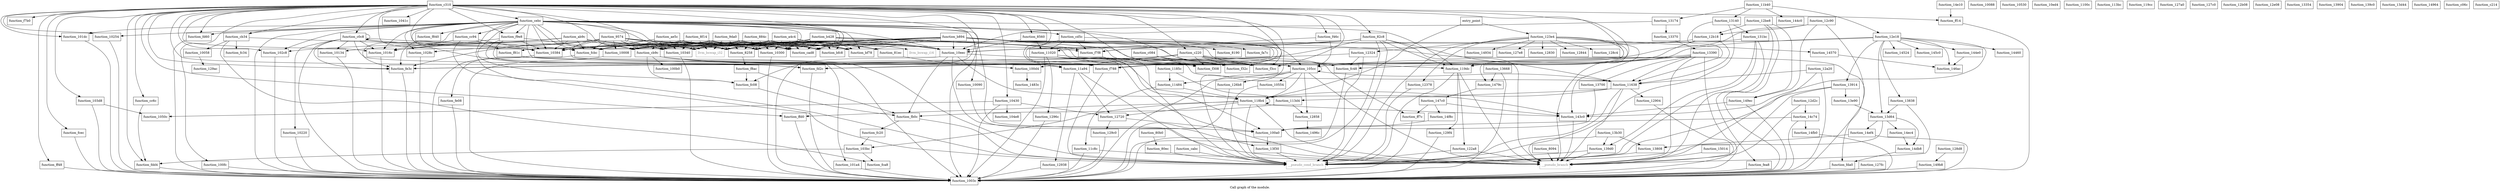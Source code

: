digraph "Call graph of the module." {
  label="Call graph of the module.";
  node [shape=record];

  Node_function_cc94 [label="{function_cc94}"];
  Node_function_cd5c [label="{function_cd5c}"];
  Node_function_10430 [label="{function_10430}"];
  Node_function_f32c [label="{function_f32c}"];
  Node_function_105cc [label="{function_105cc}"];
  Node_function_100fc [label="{function_100fc}"];
  Node_function_10008 [label="{function_10008}"];
  Node_function_10340 [label="{function_10340}"];
  Node_function_1003c [label="{function_1003c}"];
  Node_function_f3cc [label="{function_f3cc}"];
  Node_function_f46c [label="{function_f46c}"];
  Node_function_104e8 [label="{function_104e8}"];
  Node_function_fd60 [label="{function_fd60}"];
  Node_function_f788 [label="{function_f788}"];
  Node_function_f7b0 [label="{function_f7b0}"];
  Node_function_10058 [label="{function_10058}"];
  Node_function_f7f8 [label="{function_f7f8}"];
  Node_function_10134 [label="{function_10134}"];
  Node_function_f81c [label="{function_f81c}"];
  Node_function_f840 [label="{function_f840}"];
  Node_function_cebc [label="{function_cebc}"];
  Node_function_f8ac [label="{function_f8ac}"];
  Node_function_f308 [label="{function_f308}"];
  Node_function_1050c [label="{function_1050c}"];
  Node_function_fd2c [label="{function_fd2c}"];
  Node_function_1016c [label="{function_1016c}"];
  Node_function_ff14 [label="{function_ff14}"];
  Node_function_101a4 [label="{function_101a4}"];
  Node_function_fda0 [label="{function_fda0}"];
  Node_function_f9e8 [label="{function_f9e8}"];
  Node_function_fa7c [label="{function_fa7c}"];
  Node_function_10088 [label="{function_10088}"];
  Node_function_101dc [label="{function_101dc}"];
  Node_function_ff48 [label="{function_ff48}"];
  Node_function_10384 [label="{function_10384}"];
  Node_function_10090 [label="{function_10090}"];
  Node_function_10220 [label="{function_10220}"];
  Node_function_fb0c [label="{function_fb0c}"];
  Node_function_fc08 [label="{function_fc08}"];
  Node_function_10530 [label="{function_10530}"];
  Node_function_10254 [label="{function_10254}"];
  Node_function_fdd4 [label="{function_fdd4}"];
  Node_function_103bc [label="{function_103bc}"];
  Node_function_100a0 [label="{function_100a0}"];
  Node_function_fc20 [label="{function_fc20}"];
  Node_function_fe08 [label="{function_fe08}"];
  Node_function_fc34 [label="{function_fc34}"];
  Node_function_1028c [label="{function_1028c}"];
  Node_function_ff7c [label="{function_ff7c}"];
  Node_function_129ac [label="{function_129ac}"];
  Node_function_103d8 [label="{function_103d8}"];
  Node_function_100b0 [label="{function_100b0}"];
  Node_function_102c8 [label="{function_102c8}"];
  Node_function_fc48 [label="{function_fc48}"];
  Node_function_fe3c [label="{function_fe3c}"];
  Node_function_fca8 [label="{function_fca8}"];
  Node_function_fea8 [label="{function_fea8}"];
  Node_function_10300 [label="{function_10300}"];
  Node_function_100d4 [label="{function_100d4}"];
  Node_function_1041c [label="{function_1041c}"];
  Node_function_fcbc [label="{function_fcbc}"];
  Node_function_fcec [label="{function_fcec}"];
  Node_function_10554 [label="{function_10554}"];
  Node_function_ffd0 [label="{function_ffd0}"];
  Node_function_10ed4 [label="{function_10ed4}"];
  Node_function_10eec [label="{function_10eec}"];
  Node_function_1100c [label="{function_1100c}"];
  Node_function_11020 [label="{function_11020}"];
  Node_function_113bc [label="{function_113bc}"];
  Node_function_113d4 [label="{function_113d4}"];
  Node_function_11484 [label="{function_11484}"];
  Node_function_11638 [label="{function_11638}"];
  Node_function_1185c [label="{function_1185c}"];
  Node_function_118b4 [label="{function_118b4}"];
  Node_function_119cc [label="{function_119cc}"];
  Node_function_119dc [label="{function_119dc}"];
  Node_function_11a94 [label="{function_11a94}"];
  Node_function_11b40 [label="{function_11b40}"];
  Node_function_11c8c [label="{function_11c8c}"];
  Node_function_122a8 [label="{function_122a8}"];
  Node_function_12324 [label="{function_12324}"];
  Node_function_12378 [label="{function_12378}"];
  Node_function_123e4 [label="{function_123e4}"];
  Node_function_126b8 [label="{function_126b8}"];
  Node_function_12720 [label="{function_12720}"];
  Node_function_127a0 [label="{function_127a0}"];
  Node_function_127c0 [label="{function_127c0}"];
  Node_function_127e8 [label="{function_127e8}"];
  Node_function_127fc [label="{function_127fc}"];
  Node_function_12830 [label="{function_12830}"];
  Node_function_12844 [label="{function_12844}"];
  Node_function_12858 [label="{function_12858}"];
  Node_function_128c4 [label="{function_128c4}"];
  Node_function_128d8 [label="{function_128d8}"];
  Node_function_12904 [label="{function_12904}"];
  Node_function_12938 [label="{function_12938}"];
  Node_function_1296c [label="{function_1296c}"];
  Node_function_129c0 [label="{function_129c0}"];
  Node_function_129f4 [label="{function_129f4}"];
  Node_function_12a20 [label="{function_12a20}"];
  Node_function_12b08 [label="{function_12b08}"];
  Node_function_12b18 [label="{function_12b18}"];
  Node_function_12be8 [label="{function_12be8}"];
  Node_function_12c90 [label="{function_12c90}"];
  Node_function_12d2c [label="{function_12d2c}"];
  Node_function_12e08 [label="{function_12e08}"];
  Node_function_12e18 [label="{function_12e18}"];
  Node_function_13140 [label="{function_13140}"];
  Node_function_13174 [label="{function_13174}"];
  Node_function_131bc [label="{function_131bc}"];
  Node_function_13354 [label="{function_13354}"];
  Node_function_13370 [label="{function_13370}"];
  Node_function_13390 [label="{function_13390}"];
  Node_function_13668 [label="{function_13668}"];
  Node_function_13700 [label="{function_13700}"];
  Node_function_13808 [label="{function_13808}"];
  Node_function_13838 [label="{function_13838}"];
  Node_function_13904 [label="{function_13904}"];
  Node_function_13914 [label="{function_13914}"];
  Node_function_139c0 [label="{function_139c0}"];
  Node_function_139d0 [label="{function_139d0}"];
  Node_function_13b30 [label="{function_13b30}"];
  Node_function_13d44 [label="{function_13d44}"];
  Node_function_13d64 [label="{function_13d64}"];
  Node_function_13e90 [label="{function_13e90}"];
  Node_function_13f30 [label="{function_13f30}"];
  Node_function_143c0 [label="{function_143c0}"];
  Node_function_14460 [label="{function_14460}"];
  Node_function_144c0 [label="{function_144c0}"];
  Node_function_144e0 [label="{function_144e0}"];
  Node_function_14524 [label="{function_14524}"];
  Node_function_14570 [label="{function_14570}"];
  Node_function_145c0 [label="{function_145c0}"];
  Node_function_146ac [label="{function_146ac}"];
  Node_function_1479c [label="{function_1479c}"];
  Node_function_147c0 [label="{function_147c0}"];
  Node_function_1483c [label="{function_1483c}"];
  Node_function_14934 [label="{function_14934}"];
  Node_function_14964 [label="{function_14964}"];
  Node_function_1496c [label="{function_1496c}"];
  Node_function_149b8 [label="{function_149b8}"];
  Node_function_149ec [label="{function_149ec}"];
  Node_function_14c74 [label="{function_14c74}"];
  Node_function_14db8 [label="{function_14db8}"];
  Node_function_14e10 [label="{function_14e10}"];
  Node_function_14ec4 [label="{function_14ec4}"];
  Node_function_14ef4 [label="{function_14ef4}"];
  Node_function_14f8c [label="{function_14f8c}"];
  Node_function_14fb0 [label="{function_14fb0}"];
  Node_function_15014 [label="{function_15014}"];
  Node_llvm_bswap_i32 [color="gray50", fontcolor="gray50", label="{llvm_bswap_i32}"];
  Node_llvm_bswap_i16 [color="gray50", fontcolor="gray50", label="{llvm_bswap_i16}"];
  Node___pseudo_branch [color="gray50", fontcolor="gray50", label="{__pseudo_branch}"];
  Node___pseudo_cond_branch [color="gray50", fontcolor="gray50", label="{__pseudo_cond_branch}"];
  Node_function_8094 [label="{function_8094}"];
  Node_function_80b0 [label="{function_80b0}"];
  Node_function_80ec [label="{function_80ec}"];
  Node_entry_point [label="{entry_point}"];
  Node_function_8190 [label="{function_8190}"];
  Node_function_81ec [label="{function_81ec}"];
  Node_function_8258 [label="{function_8258}"];
  Node_function_82c8 [label="{function_82c8}"];
  Node_function_8560 [label="{function_8560}"];
  Node_function_884c [label="{function_884c}"];
  Node_function_8f14 [label="{function_8f14}"];
  Node_function_9574 [label="{function_9574}"];
  Node_function_9da0 [label="{function_9da0}"];
  Node_function_a4c4 [label="{function_a4c4}"];
  Node_function_ab9c [label="{function_ab9c}"];
  Node_function_ae5c [label="{function_ae5c}"];
  Node_function_b428 [label="{function_b428}"];
  Node_function_b894 [label="{function_b894}"];
  Node_function_bf78 [label="{function_bf78}"];
  Node_function_bfc8 [label="{function_bfc8}"];
  Node_function_c06c [label="{function_c06c}"];
  Node_function_c084 [label="{function_c084}"];
  Node_function_c0c8 [label="{function_c0c8}"];
  Node_function_c214 [label="{function_c214}"];
  Node_function_c220 [label="{function_c220}"];
  Node_function_c310 [label="{function_c310}"];
  Node_function_cabc [label="{function_cabc}"];
  Node_function_cad8 [label="{function_cad8}"];
  Node_function_cb34 [label="{function_cb34}"];
  Node_function_cb9c [label="{function_cb9c}"];
  Node_function_cc6c [label="{function_cc6c}"];
  Node_function_cc94 -> Node_function_f81c;
  Node_function_cc94 -> Node_function_1016c;
  Node_function_cc94 -> Node_function_10384;
  Node_function_cc94 -> Node_function_fe3c;
  Node_function_cc94 -> Node___pseudo_cond_branch;
  Node_function_cd5c -> Node_function_105cc;
  Node_function_cd5c -> Node_function_f788;
  Node_function_cd5c -> Node_function_f7f8;
  Node_function_cd5c -> Node_function_11020;
  Node_function_10430 -> Node_function_1003c;
  Node_function_10430 -> Node_function_104e8;
  Node_function_10430 -> Node_function_1050c;
  Node_function_10430 -> Node_function_12720;
  Node_function_105cc -> Node_function_105cc;
  Node_function_105cc -> Node_function_1003c;
  Node_function_105cc -> Node_function_10554;
  Node_function_105cc -> Node_function_11484;
  Node_function_105cc -> Node_function_11638;
  Node_function_105cc -> Node_function_118b4;
  Node_function_105cc -> Node_function_126b8;
  Node_function_105cc -> Node_function_12858;
  Node_function_105cc -> Node___pseudo_branch;
  Node_function_100fc -> Node_function_1003c;
  Node_function_10008 -> Node_function_1003c;
  Node_function_10340 -> Node_function_1003c;
  Node_function_f46c -> Node_function_105cc;
  Node_function_f46c -> Node_function_f7f8;
  Node_function_fd60 -> Node_function_1003c;
  Node_function_f788 -> Node___pseudo_cond_branch;
  Node_function_10058 -> Node_function_129ac;
  Node_function_f7f8 -> Node___pseudo_cond_branch;
  Node_function_10134 -> Node_function_1003c;
  Node_function_f81c -> Node___pseudo_cond_branch;
  Node_function_cebc -> Node_function_cc94;
  Node_function_cebc -> Node_function_cd5c;
  Node_function_cebc -> Node_function_f32c;
  Node_function_cebc -> Node_function_10008;
  Node_function_cebc -> Node_function_10340;
  Node_function_cebc -> Node_function_1003c;
  Node_function_cebc -> Node_function_f3cc;
  Node_function_cebc -> Node_function_fd60;
  Node_function_cebc -> Node_function_f840;
  Node_function_cebc -> Node_function_f308;
  Node_function_cebc -> Node_function_fd2c;
  Node_function_cebc -> Node_function_1016c;
  Node_function_cebc -> Node_function_f9e8;
  Node_function_cebc -> Node_function_101dc;
  Node_function_cebc -> Node_function_10384;
  Node_function_cebc -> Node_function_10090;
  Node_function_cebc -> Node_function_fc08;
  Node_function_cebc -> Node_function_10254;
  Node_function_cebc -> Node_function_100a0;
  Node_function_cebc -> Node_function_1028c;
  Node_function_cebc -> Node_function_102c8;
  Node_function_cebc -> Node_function_fe3c;
  Node_function_cebc -> Node_function_10300;
  Node_function_cebc -> Node_function_fcbc;
  Node_function_cebc -> Node_function_10eec;
  Node_function_cebc -> Node_function_119dc;
  Node_function_cebc -> Node_llvm_bswap_i32;
  Node_function_cebc -> Node___pseudo_cond_branch;
  Node_function_cebc -> Node_function_bf78;
  Node_function_cebc -> Node_function_bfc8;
  Node_function_cebc -> Node_function_cad8;
  Node_function_cebc -> Node_function_cb34;
  Node_function_f8ac -> Node_function_fb0c;
  Node_function_f8ac -> Node_function_fc08;
  Node_function_fd2c -> Node_function_1003c;
  Node_function_1016c -> Node_function_1003c;
  Node_function_ff14 -> Node_function_1003c;
  Node_function_101a4 -> Node_function_1003c;
  Node_function_fda0 -> Node_function_1003c;
  Node_function_f9e8 -> Node_function_10008;
  Node_function_f9e8 -> Node_function_1003c;
  Node_function_f9e8 -> Node_function_1016c;
  Node_function_f9e8 -> Node_function_101a4;
  Node_function_f9e8 -> Node_function_10384;
  Node_function_101dc -> Node_function_1003c;
  Node_function_ff48 -> Node_function_1003c;
  Node_function_10384 -> Node_function_1003c;
  Node_function_10090 -> Node_function_13f30;
  Node_function_10220 -> Node_function_1003c;
  Node_function_fb0c -> Node_function_fc20;
  Node_function_fb0c -> Node___pseudo_cond_branch;
  Node_function_fc08 -> Node_function_fb0c;
  Node_function_10254 -> Node_function_1003c;
  Node_function_fdd4 -> Node_function_1003c;
  Node_function_103bc -> Node_function_fdd4;
  Node_function_103bc -> Node_function_fca8;
  Node_function_100a0 -> Node_function_13f30;
  Node_function_fc20 -> Node_function_103bc;
  Node_function_fe08 -> Node_function_1003c;
  Node_function_1028c -> Node_function_1003c;
  Node_function_ff7c -> Node_function_1003c;
  Node_function_103d8 -> Node_function_1003c;
  Node_function_103d8 -> Node_function_1050c;
  Node_function_102c8 -> Node_function_1003c;
  Node_function_fc48 -> Node_function_1003c;
  Node_function_fe3c -> Node_function_1003c;
  Node_function_fea8 -> Node_function_1003c;
  Node_function_10300 -> Node_function_1003c;
  Node_function_100d4 -> Node_function_1483c;
  Node_function_fcbc -> Node_function_fe08;
  Node_function_fcec -> Node_function_1003c;
  Node_function_10554 -> Node___pseudo_cond_branch;
  Node_function_ffd0 -> Node_function_1003c;
  Node_function_10eec -> Node_function_105cc;
  Node_function_10eec -> Node_function_1003c;
  Node_function_10eec -> Node_function_fb0c;
  Node_function_10eec -> Node_function_143c0;
  Node_function_10eec -> Node___pseudo_branch;
  Node_function_11020 -> Node_function_105cc;
  Node_function_11020 -> Node_function_1003c;
  Node_function_11020 -> Node_function_100a0;
  Node_function_11020 -> Node_function_11638;
  Node_function_11020 -> Node_function_118b4;
  Node_function_11020 -> Node_function_1296c;
  Node_function_11020 -> Node___pseudo_branch;
  Node_function_113d4 -> Node_function_fb0c;
  Node_function_113d4 -> Node_function_12858;
  Node_function_11484 -> Node_function_118b4;
  Node_function_11484 -> Node_function_11c8c;
  Node_function_11638 -> Node_function_113d4;
  Node_function_11638 -> Node_function_118b4;
  Node_function_11638 -> Node_function_12904;
  Node_function_11638 -> Node___pseudo_branch;
  Node_function_11638 -> Node___pseudo_cond_branch;
  Node_function_1185c -> Node_function_113d4;
  Node_function_1185c -> Node_function_11484;
  Node_function_118b4 -> Node_function_103bc;
  Node_function_118b4 -> Node_function_ffd0;
  Node_function_118b4 -> Node_function_118b4;
  Node_function_118b4 -> Node_function_12720;
  Node_function_118b4 -> Node_function_143c0;
  Node_function_118b4 -> Node___pseudo_branch;
  Node_function_118b4 -> Node___pseudo_cond_branch;
  Node_function_119dc -> Node_function_122a8;
  Node_function_119dc -> Node_function_129f4;
  Node_function_119dc -> Node___pseudo_branch;
  Node_function_119dc -> Node___pseudo_cond_branch;
  Node_function_11a94 -> Node_function_12720;
  Node_function_11a94 -> Node_function_12938;
  Node_function_11a94 -> Node___pseudo_cond_branch;
  Node_function_11b40 -> Node_function_12e18;
  Node_function_11b40 -> Node_function_13140;
  Node_function_11b40 -> Node_function_13174;
  Node_function_11b40 -> Node_function_144c0;
  Node_function_11c8c -> Node_function_1003c;
  Node_function_11c8c -> Node___pseudo_branch;
  Node_function_122a8 -> Node___pseudo_branch;
  Node_function_122a8 -> Node___pseudo_cond_branch;
  Node_function_12324 -> Node_function_fc48;
  Node_function_12324 -> Node_function_fe3c;
  Node_function_12324 -> Node___pseudo_cond_branch;
  Node_function_12378 -> Node___pseudo_cond_branch;
  Node_function_123e4 -> Node_function_119dc;
  Node_function_123e4 -> Node_function_12324;
  Node_function_123e4 -> Node_function_12378;
  Node_function_123e4 -> Node_function_127e8;
  Node_function_123e4 -> Node_function_12830;
  Node_function_123e4 -> Node_function_12844;
  Node_function_123e4 -> Node_function_128c4;
  Node_function_123e4 -> Node_function_143c0;
  Node_function_123e4 -> Node_function_14570;
  Node_function_123e4 -> Node_function_14934;
  Node_function_123e4 -> Node___pseudo_branch;
  Node_function_123e4 -> Node___pseudo_cond_branch;
  Node_function_126b8 -> Node_function_1003c;
  Node_function_12720 -> Node_function_100a0;
  Node_function_12720 -> Node_function_129c0;
  Node_function_127fc -> Node_function_1003c;
  Node_function_12858 -> Node_function_1496c;
  Node_function_128d8 -> Node_function_149b8;
  Node_function_12904 -> Node_function_1003c;
  Node_function_12938 -> Node_function_1003c;
  Node_function_1296c -> Node_function_1003c;
  Node_function_129c0 -> Node_function_1003c;
  Node_function_129f4 -> Node_function_1003c;
  Node_function_12a20 -> Node_function_1003c;
  Node_function_12a20 -> Node_function_11638;
  Node_function_12a20 -> Node___pseudo_branch;
  Node_function_12b18 -> Node_function_105cc;
  Node_function_12b18 -> Node_function_10eec;
  Node_function_12b18 -> Node_function_11638;
  Node_function_12be8 -> Node_function_1003c;
  Node_function_12be8 -> Node_function_fea8;
  Node_function_12be8 -> Node_function_12b18;
  Node_function_12be8 -> Node_function_149ec;
  Node_function_12c90 -> Node_function_1003c;
  Node_function_12c90 -> Node_function_fe3c;
  Node_function_12c90 -> Node_function_12b18;
  Node_function_12c90 -> Node_function_149ec;
  Node_function_12d2c -> Node_function_14c74;
  Node_function_12d2c -> Node___pseudo_branch;
  Node_function_12e18 -> Node_function_105cc;
  Node_function_12e18 -> Node_function_11020;
  Node_function_12e18 -> Node_function_13838;
  Node_function_12e18 -> Node_function_13914;
  Node_function_12e18 -> Node_function_13d64;
  Node_function_12e18 -> Node_function_143c0;
  Node_function_12e18 -> Node_function_14460;
  Node_function_12e18 -> Node_function_144e0;
  Node_function_12e18 -> Node_function_14524;
  Node_function_12e18 -> Node_function_145c0;
  Node_function_12e18 -> Node_function_146ac;
  Node_function_13140 -> Node_function_11638;
  Node_function_13140 -> Node_function_131bc;
  Node_function_13140 -> Node___pseudo_cond_branch;
  Node_function_13174 -> Node_function_10eec;
  Node_function_13174 -> Node_function_13370;
  Node_function_131bc -> Node_function_10008;
  Node_function_131bc -> Node_function_139d0;
  Node_function_131bc -> Node___pseudo_branch;
  Node_function_131bc -> Node___pseudo_cond_branch;
  Node_function_13370 -> Node_function_13390;
  Node_function_13390 -> Node_function_105cc;
  Node_function_13390 -> Node_function_1003c;
  Node_function_13390 -> Node_function_fc48;
  Node_function_13390 -> Node_function_fe3c;
  Node_function_13390 -> Node_function_11638;
  Node_function_13390 -> Node_function_13700;
  Node_function_13390 -> Node_function_1479c;
  Node_function_13390 -> Node___pseudo_branch;
  Node_function_13668 -> Node_function_1003c;
  Node_function_13668 -> Node_function_1479c;
  Node_function_13700 -> Node_function_100a0;
  Node_function_13808 -> Node___pseudo_cond_branch;
  Node_function_13838 -> Node_function_13d64;
  Node_function_13838 -> Node___pseudo_branch;
  Node_function_13914 -> Node_function_13e90;
  Node_function_13914 -> Node___pseudo_branch;
  Node_function_13914 -> Node___pseudo_cond_branch;
  Node_function_139d0 -> Node___pseudo_branch;
  Node_function_139d0 -> Node___pseudo_cond_branch;
  Node_function_13b30 -> Node_function_13808;
  Node_function_13b30 -> Node_function_139d0;
  Node_function_13b30 -> Node___pseudo_branch;
  Node_function_13d64 -> Node_function_14db8;
  Node_function_13d64 -> Node_function_14ec4;
  Node_function_13d64 -> Node_function_14ef4;
  Node_function_13d64 -> Node___pseudo_cond_branch;
  Node_function_13e90 -> Node_function_13d64;
  Node_function_13f30 -> Node___pseudo_branch;
  Node_function_13f30 -> Node___pseudo_cond_branch;
  Node_function_143c0 -> Node___pseudo_branch;
  Node_function_144e0 -> Node_function_146ac;
  Node_function_14570 -> Node_function_146ac;
  Node_function_1479c -> Node_function_147c0;
  Node_function_147c0 -> Node_function_ff7c;
  Node_function_147c0 -> Node_function_143c0;
  Node_function_147c0 -> Node_function_14f8c;
  Node_function_149b8 -> Node_function_1003c;
  Node_function_149ec -> Node_function_1003c;
  Node_function_149ec -> Node_function_143c0;
  Node_function_14c74 -> Node_function_1003c;
  Node_function_14c74 -> Node_function_100a0;
  Node_function_14c74 -> Node_function_14fb0;
  Node_function_14db8 -> Node_function_fda0;
  Node_function_14e10 -> Node_function_ff14;
  Node_function_14ec4 -> Node_function_14db8;
  Node_function_14ef4 -> Node_function_1003c;
  Node_function_14ef4 -> Node_function_13808;
  Node_function_14f8c -> Node_function_100a0;
  Node_function_14fb0 -> Node_function_1003c;
  Node_function_15014 -> Node___pseudo_branch;
  Node_function_8094 -> Node___pseudo_branch;
  Node_function_80b0 -> Node_function_80ec;
  Node_function_80ec -> Node___pseudo_cond_branch;
  Node_entry_point -> Node_function_118b4;
  Node_entry_point -> Node_function_123e4;
  Node_function_81ec -> Node_function_100d4;
  Node_function_8258 -> Node_function_f8ac;
  Node_function_82c8 -> Node_function_1003c;
  Node_function_82c8 -> Node_function_f7f8;
  Node_function_82c8 -> Node_function_fd2c;
  Node_function_82c8 -> Node_function_10eec;
  Node_function_82c8 -> Node_function_11638;
  Node_function_82c8 -> Node_function_119dc;
  Node_function_82c8 -> Node_llvm_bswap_i32;
  Node_function_82c8 -> Node___pseudo_branch;
  Node_function_82c8 -> Node___pseudo_cond_branch;
  Node_function_8560 -> Node_function_10eec;
  Node_function_8560 -> Node_function_11020;
  Node_function_884c -> Node_function_10008;
  Node_function_884c -> Node_function_10340;
  Node_function_884c -> Node_function_f7f8;
  Node_function_884c -> Node_function_10384;
  Node_function_884c -> Node_function_10300;
  Node_function_884c -> Node_function_fcbc;
  Node_function_884c -> Node_function_10eec;
  Node_function_884c -> Node_llvm_bswap_i32;
  Node_function_884c -> Node_function_8258;
  Node_function_884c -> Node_function_bf78;
  Node_function_884c -> Node_function_bfc8;
  Node_function_884c -> Node_function_cad8;
  Node_function_884c -> Node_function_cb9c;
  Node_function_8f14 -> Node_function_10008;
  Node_function_8f14 -> Node_function_10340;
  Node_function_8f14 -> Node_function_10384;
  Node_function_8f14 -> Node_function_10300;
  Node_function_8f14 -> Node_function_fcbc;
  Node_function_8f14 -> Node_function_10eec;
  Node_function_8f14 -> Node_llvm_bswap_i32;
  Node_function_8f14 -> Node_function_8258;
  Node_function_8f14 -> Node_function_bf78;
  Node_function_8f14 -> Node_function_bfc8;
  Node_function_8f14 -> Node_function_cad8;
  Node_function_8f14 -> Node_function_cb9c;
  Node_function_9574 -> Node_function_105cc;
  Node_function_9574 -> Node_function_10008;
  Node_function_9574 -> Node_function_10340;
  Node_function_9574 -> Node_function_1016c;
  Node_function_9574 -> Node_function_10384;
  Node_function_9574 -> Node_function_1028c;
  Node_function_9574 -> Node_function_fe3c;
  Node_function_9574 -> Node_function_10300;
  Node_function_9574 -> Node_function_fcbc;
  Node_function_9574 -> Node_function_10eec;
  Node_function_9574 -> Node_llvm_bswap_i32;
  Node_function_9574 -> Node_function_8258;
  Node_function_9574 -> Node_function_bf78;
  Node_function_9574 -> Node_function_bfc8;
  Node_function_9574 -> Node_function_cad8;
  Node_function_9574 -> Node_function_cb9c;
  Node_function_9da0 -> Node_function_10008;
  Node_function_9da0 -> Node_function_10340;
  Node_function_9da0 -> Node_function_10384;
  Node_function_9da0 -> Node_function_10300;
  Node_function_9da0 -> Node_function_fcbc;
  Node_function_9da0 -> Node_function_10eec;
  Node_function_9da0 -> Node_llvm_bswap_i32;
  Node_function_9da0 -> Node_function_81ec;
  Node_function_9da0 -> Node_function_8258;
  Node_function_9da0 -> Node_function_bf78;
  Node_function_9da0 -> Node_function_bfc8;
  Node_function_9da0 -> Node_function_cad8;
  Node_function_9da0 -> Node_function_cb9c;
  Node_function_a4c4 -> Node_function_10008;
  Node_function_a4c4 -> Node_function_10340;
  Node_function_a4c4 -> Node_function_10384;
  Node_function_a4c4 -> Node_function_10300;
  Node_function_a4c4 -> Node_function_fcbc;
  Node_function_a4c4 -> Node_function_10eec;
  Node_function_a4c4 -> Node_llvm_bswap_i32;
  Node_function_a4c4 -> Node_llvm_bswap_i16;
  Node_function_a4c4 -> Node_function_81ec;
  Node_function_a4c4 -> Node_function_8258;
  Node_function_a4c4 -> Node_function_bf78;
  Node_function_a4c4 -> Node_function_bfc8;
  Node_function_a4c4 -> Node_function_cad8;
  Node_function_ab9c -> Node_function_10134;
  Node_function_ab9c -> Node_function_1016c;
  Node_function_ab9c -> Node_function_10384;
  Node_function_ab9c -> Node_function_102c8;
  Node_function_ab9c -> Node_function_fcbc;
  Node_function_ab9c -> Node_function_10eec;
  Node_function_ab9c -> Node_llvm_bswap_i32;
  Node_function_ab9c -> Node_function_8258;
  Node_function_ab9c -> Node_function_cad8;
  Node_function_ab9c -> Node_function_cb9c;
  Node_function_ae5c -> Node_function_10008;
  Node_function_ae5c -> Node_function_10340;
  Node_function_ae5c -> Node_function_10384;
  Node_function_ae5c -> Node_function_10300;
  Node_function_ae5c -> Node_function_fcbc;
  Node_function_ae5c -> Node_function_10eec;
  Node_function_ae5c -> Node_llvm_bswap_i32;
  Node_function_ae5c -> Node_function_8258;
  Node_function_ae5c -> Node_function_bf78;
  Node_function_ae5c -> Node_function_bfc8;
  Node_function_ae5c -> Node_function_cad8;
  Node_function_ae5c -> Node_function_cb9c;
  Node_function_b428 -> Node_function_10008;
  Node_function_b428 -> Node_function_10340;
  Node_function_b428 -> Node_function_f3cc;
  Node_function_b428 -> Node_function_f7f8;
  Node_function_b428 -> Node_function_f308;
  Node_function_b428 -> Node_function_10384;
  Node_function_b428 -> Node_function_10300;
  Node_function_b428 -> Node_function_fcbc;
  Node_function_b428 -> Node_function_10eec;
  Node_function_b428 -> Node_llvm_bswap_i32;
  Node_function_b428 -> Node_function_8258;
  Node_function_b428 -> Node_function_bf78;
  Node_function_b428 -> Node_function_bfc8;
  Node_function_b428 -> Node_function_cad8;
  Node_function_b894 -> Node_function_f32c;
  Node_function_b894 -> Node_function_10008;
  Node_function_b894 -> Node_function_10340;
  Node_function_b894 -> Node_function_f3cc;
  Node_function_b894 -> Node_function_f788;
  Node_function_b894 -> Node_function_f7f8;
  Node_function_b894 -> Node_function_f308;
  Node_function_b894 -> Node_function_fda0;
  Node_function_b894 -> Node_function_fa7c;
  Node_function_b894 -> Node_function_10384;
  Node_function_b894 -> Node_function_fc48;
  Node_function_b894 -> Node_function_10300;
  Node_function_b894 -> Node_function_100d4;
  Node_function_b894 -> Node_function_fcbc;
  Node_function_b894 -> Node_function_10eec;
  Node_function_b894 -> Node_function_8190;
  Node_function_b894 -> Node_function_8258;
  Node_function_b894 -> Node_function_bf78;
  Node_function_b894 -> Node_function_bfc8;
  Node_function_b894 -> Node_function_cad8;
  Node_function_b894 -> Node_function_cb9c;
  Node_function_c084 -> Node_function_f32c;
  Node_function_c084 -> Node_function_f3cc;
  Node_function_c084 -> Node_function_f308;
  Node_function_c0c8 -> Node_function_10008;
  Node_function_c0c8 -> Node_function_10340;
  Node_function_c0c8 -> Node_function_1003c;
  Node_function_c0c8 -> Node_function_10134;
  Node_function_c0c8 -> Node_function_1016c;
  Node_function_c0c8 -> Node_function_10384;
  Node_function_c0c8 -> Node_function_10220;
  Node_function_c0c8 -> Node_function_fe3c;
  Node_function_c0c8 -> Node_function_11a94;
  Node_function_c0c8 -> Node_function_c0c8;
  Node_function_c220 -> Node_function_f32c;
  Node_function_c220 -> Node_function_f3cc;
  Node_function_c220 -> Node_function_f308;
  Node_function_c220 -> Node_function_fd2c;
  Node_function_c220 -> Node_function_ff7c;
  Node_function_c220 -> Node_function_fc48;
  Node_function_c220 -> Node_function_119dc;
  Node_function_c220 -> Node_function_11a94;
  Node_function_c310 -> Node_function_10430;
  Node_function_c310 -> Node_function_f32c;
  Node_function_c310 -> Node_function_100fc;
  Node_function_c310 -> Node_function_10008;
  Node_function_c310 -> Node_function_1003c;
  Node_function_c310 -> Node_function_f3cc;
  Node_function_c310 -> Node_function_f46c;
  Node_function_c310 -> Node_function_fd60;
  Node_function_c310 -> Node_function_f788;
  Node_function_c310 -> Node_function_f7b0;
  Node_function_c310 -> Node_function_f81c;
  Node_function_c310 -> Node_function_cebc;
  Node_function_c310 -> Node_function_f308;
  Node_function_c310 -> Node_function_fd2c;
  Node_function_c310 -> Node_function_1016c;
  Node_function_c310 -> Node_function_ff14;
  Node_function_c310 -> Node_function_f9e8;
  Node_function_c310 -> Node_function_101dc;
  Node_function_c310 -> Node_function_ff48;
  Node_function_c310 -> Node_function_10384;
  Node_function_c310 -> Node_function_fc08;
  Node_function_c310 -> Node_function_10254;
  Node_function_c310 -> Node_function_fdd4;
  Node_function_c310 -> Node_function_103d8;
  Node_function_c310 -> Node_function_102c8;
  Node_function_c310 -> Node_function_fe3c;
  Node_function_c310 -> Node_function_1041c;
  Node_function_c310 -> Node_function_fcec;
  Node_function_c310 -> Node_function_ffd0;
  Node_function_c310 -> Node_function_119dc;
  Node_function_c310 -> Node_function_11a94;
  Node_function_c310 -> Node___pseudo_cond_branch;
  Node_function_c310 -> Node_function_82c8;
  Node_function_c310 -> Node_function_8560;
  Node_function_c310 -> Node_function_c0c8;
  Node_function_c310 -> Node_function_c220;
  Node_function_c310 -> Node_function_cad8;
  Node_function_c310 -> Node_function_cb34;
  Node_function_c310 -> Node_function_cb9c;
  Node_function_c310 -> Node_function_cc6c;
  Node_function_cabc -> Node___pseudo_cond_branch;
  Node_function_cb34 -> Node_function_10058;
  Node_function_cb34 -> Node_function_fc34;
  Node_function_cb34 -> Node_function_fca8;
  Node_function_cb34 -> Node_function_fcbc;
  Node_function_cb9c -> Node_function_f32c;
  Node_function_cb9c -> Node_function_f3cc;
  Node_function_cb9c -> Node_function_f788;
  Node_function_cb9c -> Node_function_f308;
  Node_function_cb9c -> Node_function_fc08;
  Node_function_cb9c -> Node_function_100b0;
  Node_function_cc6c -> Node_function_fdd4;
}
